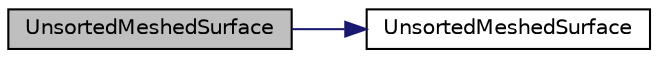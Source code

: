 digraph "UnsortedMeshedSurface"
{
  bgcolor="transparent";
  edge [fontname="Helvetica",fontsize="10",labelfontname="Helvetica",labelfontsize="10"];
  node [fontname="Helvetica",fontsize="10",shape=record];
  rankdir="LR";
  Node1 [label="UnsortedMeshedSurface",height=0.2,width=0.4,color="black", fillcolor="grey75", style="filled", fontcolor="black"];
  Node1 -> Node2 [color="midnightblue",fontsize="10",style="solid",fontname="Helvetica"];
  Node2 [label="UnsortedMeshedSurface",height=0.2,width=0.4,color="black",URL="$a02857.html#aaf787f80bb51ae94093708b83732bc08",tooltip="Construct null. "];
}
